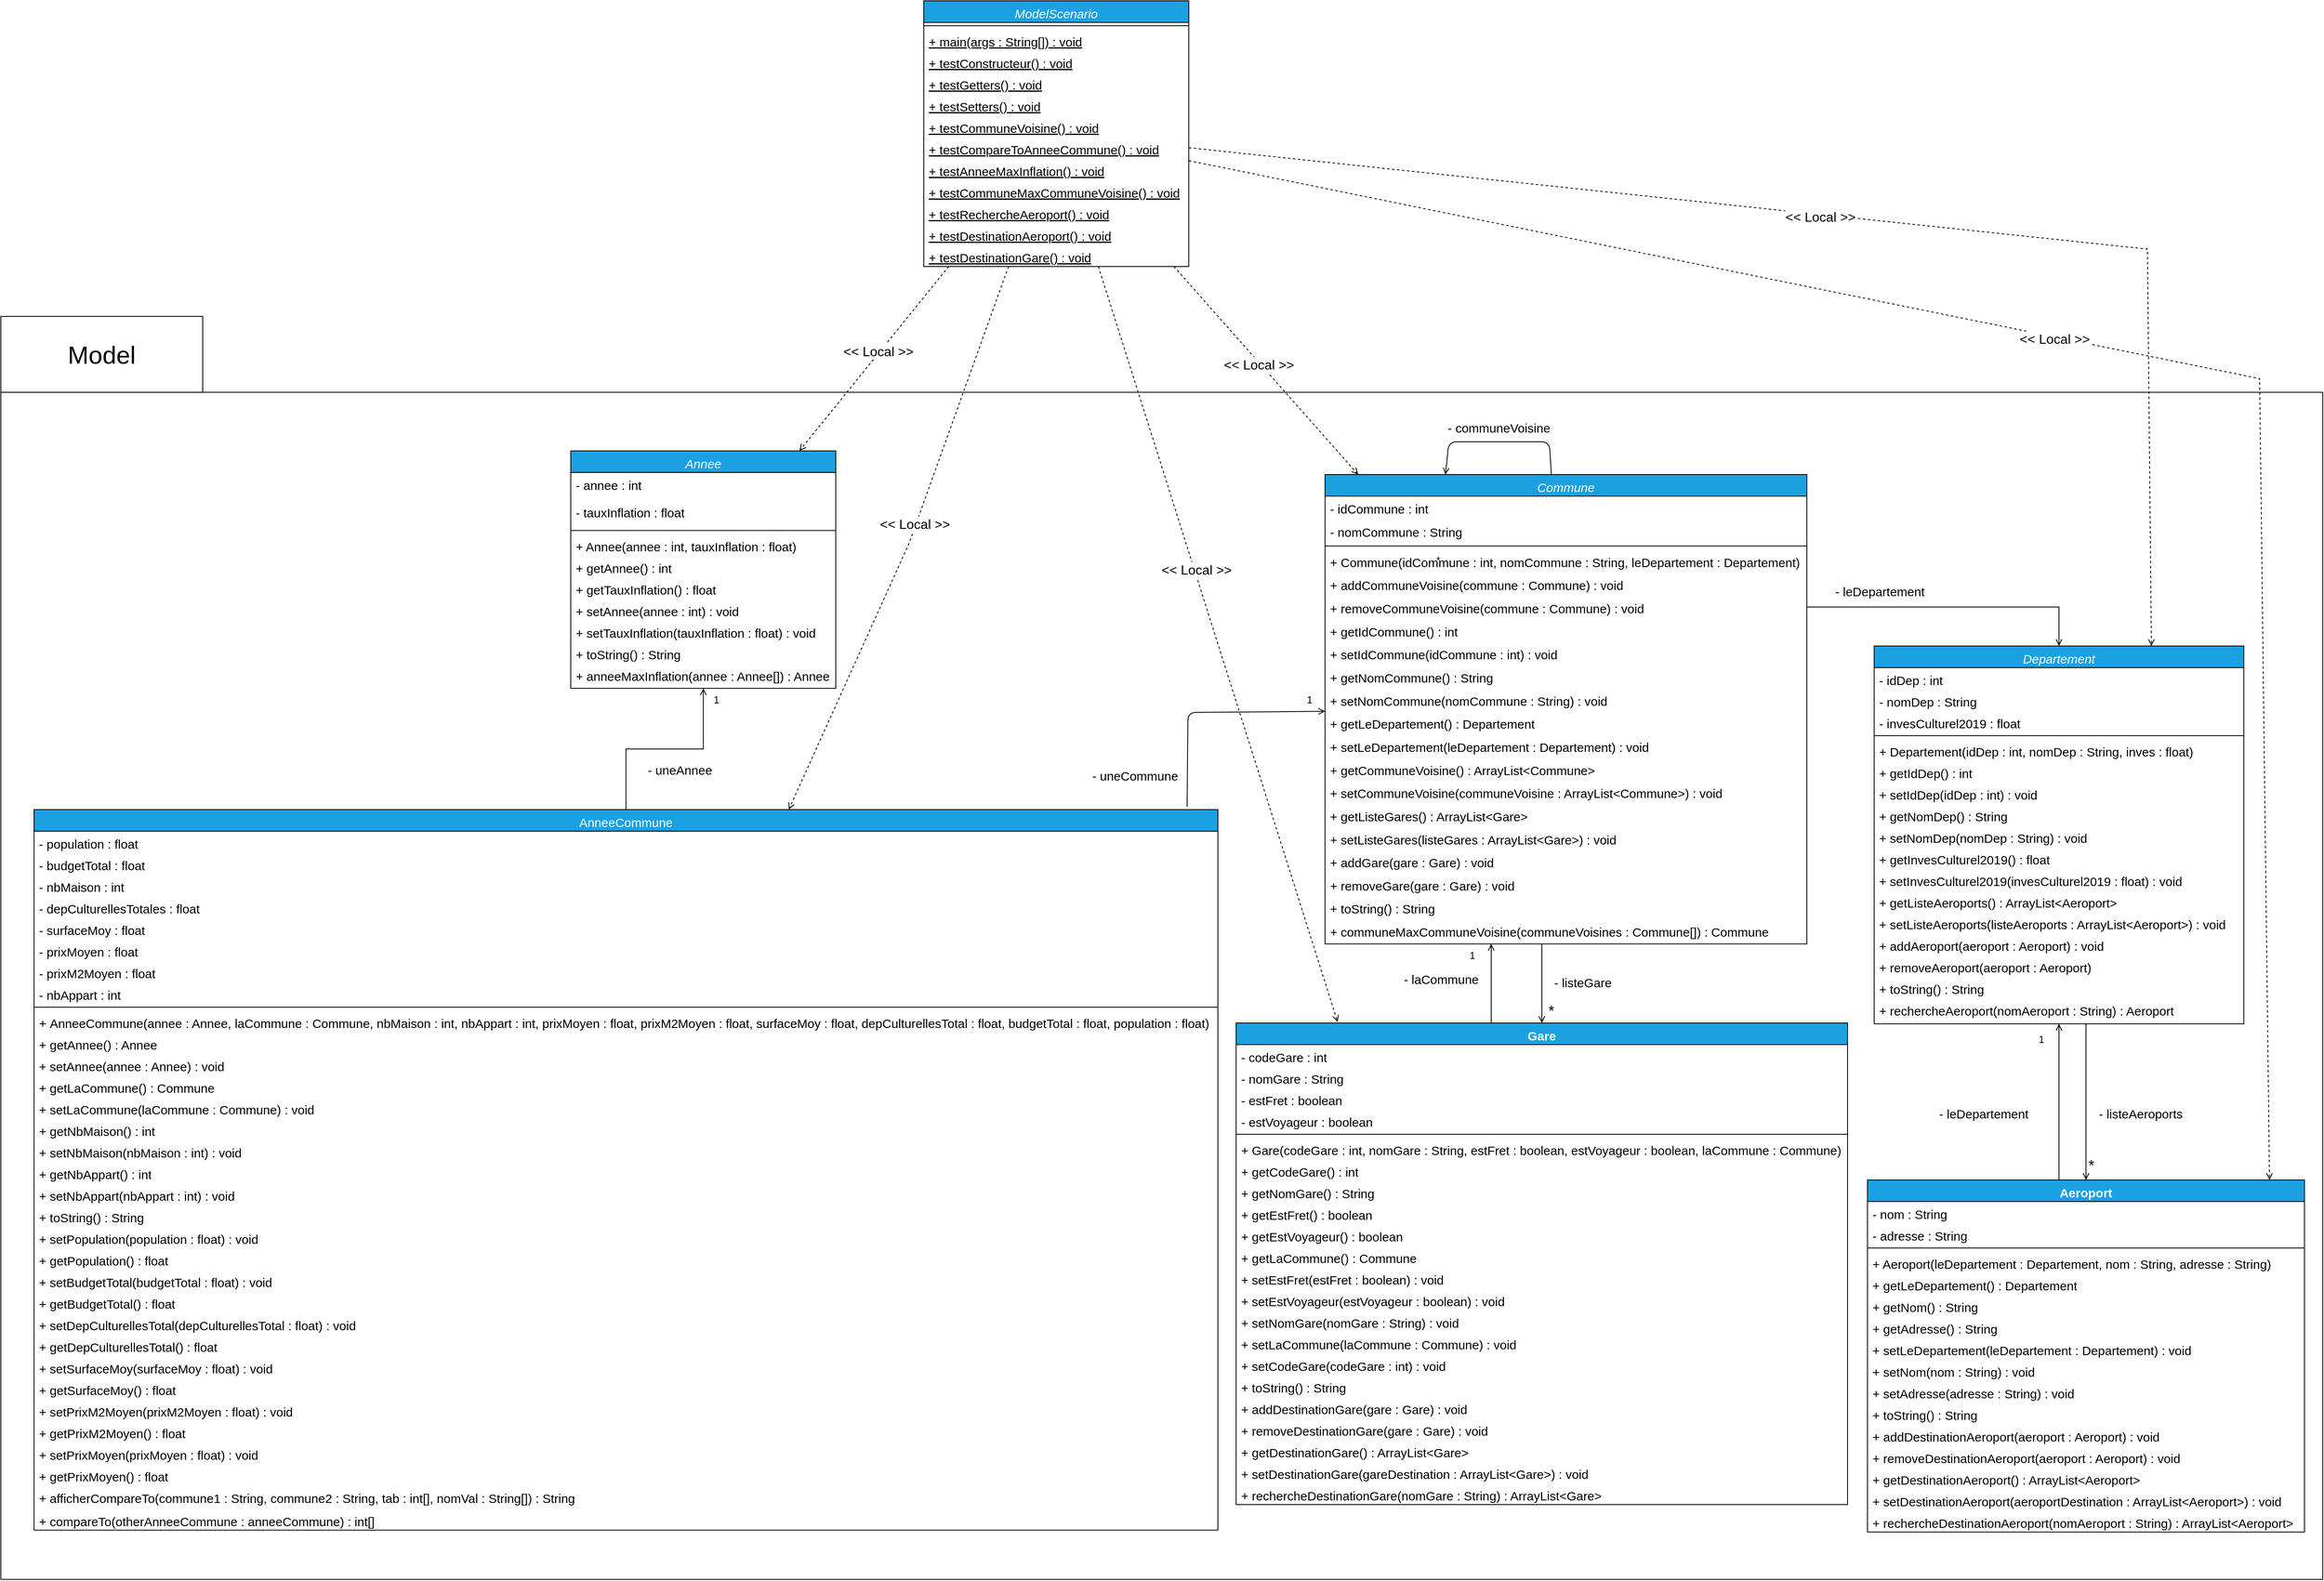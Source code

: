<mxfile>
    <diagram id="unm-FFFXEerKT-9tM-QJ" name="Page-1">
        <mxGraphModel dx="6906" dy="550" grid="1" gridSize="10" guides="1" tooltips="1" connect="1" arrows="1" fold="1" page="1" pageScale="1" pageWidth="850" pageHeight="1100" math="0" shadow="0">
            <root>
                <mxCell id="0"/>
                <mxCell id="1" parent="0"/>
                <mxCell id="1093" value="" style="group" connectable="0" vertex="1" parent="1">
                    <mxGeometry x="-5273" y="626" width="2795" height="1521.03" as="geometry"/>
                </mxCell>
                <mxCell id="1094" value="" style="group;movable=1;resizable=1;rotatable=1;deletable=1;editable=1;locked=0;connectable=1;shadow=0;strokeColor=default;fillColor=default;container=0;" connectable="0" vertex="1" parent="1093">
                    <mxGeometry y="91.401" width="2795" height="1429.629" as="geometry"/>
                </mxCell>
                <mxCell id="1095" value="&lt;font style=&quot;font-size: 30px;&quot;&gt;Model&lt;/font&gt;" style="rounded=0;whiteSpace=wrap;html=1;" vertex="1" parent="1093">
                    <mxGeometry width="242.997" height="91.401" as="geometry"/>
                </mxCell>
                <mxCell id="1096" value="- uneCommune" style="text;html=1;align=center;verticalAlign=middle;resizable=0;points=[];autosize=1;strokeColor=none;fillColor=none;fontSize=15;" vertex="1" parent="1093">
                    <mxGeometry x="1304" y="538.408" width="121" height="30" as="geometry"/>
                </mxCell>
                <mxCell id="1097" value="- listeGare" style="text;html=1;align=center;verticalAlign=middle;resizable=0;points=[];autosize=1;fontSize=15;" vertex="1" parent="1093">
                    <mxGeometry x="1860" y="786.998" width="87" height="30" as="geometry"/>
                </mxCell>
                <mxCell id="1098" value="*" style="text;html=1;align=center;verticalAlign=middle;whiteSpace=wrap;rounded=0;fontSize=18;" vertex="1" parent="1093">
                    <mxGeometry x="1860" y="826.0" width="13" height="22.478" as="geometry"/>
                </mxCell>
                <mxCell id="1099" value="- listeAeroports" style="text;html=1;align=center;verticalAlign=middle;whiteSpace=wrap;rounded=0;fontSize=15;" vertex="1" parent="1093">
                    <mxGeometry x="2513" y="944.002" width="126" height="32.112" as="geometry"/>
                </mxCell>
                <mxCell id="1100" value="*" style="text;html=1;align=center;verticalAlign=middle;whiteSpace=wrap;rounded=0;" vertex="1" parent="1093">
                    <mxGeometry x="2497" y="1034.033" width="13" height="22.478" as="geometry"/>
                </mxCell>
                <mxCell id="1101" value="1" style="text;html=1;align=center;verticalAlign=middle;whiteSpace=wrap;rounded=0;" vertex="1" parent="1093">
                    <mxGeometry x="2450" y="859.997" width="13" height="22.478" as="geometry"/>
                </mxCell>
                <mxCell id="1102" value="- communeVoisine" style="text;html=1;align=center;verticalAlign=middle;resizable=0;points=[];autosize=1;fontSize=15;" vertex="1" parent="1093">
                    <mxGeometry x="1732" y="118.846" width="141" height="30" as="geometry"/>
                </mxCell>
                <mxCell id="1103" value="Commune" style="swimlane;fontStyle=2;align=center;verticalAlign=top;childLayout=stackLayout;horizontal=1;startSize=26;horizontalStack=0;resizeParent=1;resizeLast=0;collapsible=1;marginBottom=0;rounded=0;shadow=0;strokeWidth=1;swimlaneFillColor=default;strokeColor=default;fillColor=#1ba1e2;fontColor=#ffffff;fontSize=15;" vertex="1" parent="1093">
                    <mxGeometry x="1594" y="190.562" width="580" height="565.168" as="geometry">
                        <mxRectangle x="230" y="140" width="160" height="26" as="alternateBounds"/>
                    </mxGeometry>
                </mxCell>
                <mxCell id="1104" value="- idCommune : int" style="text;align=left;verticalAlign=top;spacingLeft=4;spacingRight=4;overflow=hidden;rotatable=0;points=[[0,0.5],[1,0.5]];portConstraint=eastwest;fontSize=15;" vertex="1" parent="1103">
                    <mxGeometry y="26" width="580" height="27.83" as="geometry"/>
                </mxCell>
                <mxCell id="1105" value="- nomCommune : String" style="text;align=left;verticalAlign=top;spacingLeft=4;spacingRight=4;overflow=hidden;rotatable=0;points=[[0,0.5],[1,0.5]];portConstraint=eastwest;rounded=0;shadow=0;html=0;fontSize=15;" vertex="1" parent="1103">
                    <mxGeometry y="53.83" width="580" height="27.83" as="geometry"/>
                </mxCell>
                <mxCell id="1106" value="" style="line;html=1;strokeWidth=1;align=left;verticalAlign=middle;spacingTop=-1;spacingLeft=3;spacingRight=3;rotatable=0;labelPosition=right;points=[];portConstraint=eastwest;" vertex="1" parent="1103">
                    <mxGeometry y="81.66" width="580" height="8.563" as="geometry"/>
                </mxCell>
                <mxCell id="1107" value="+ Commune(idCommune : int, nomCommune : String, leDepartement : Departement)&#10;" style="text;align=left;verticalAlign=top;spacingLeft=4;spacingRight=4;overflow=hidden;rotatable=0;points=[[0,0.5],[1,0.5]];portConstraint=eastwest;fontSize=15;" vertex="1" parent="1103">
                    <mxGeometry y="90.224" width="580" height="27.83" as="geometry"/>
                </mxCell>
                <mxCell id="1108" value="+ addCommuneVoisine(commune : Commune) : void&#10;" style="text;align=left;verticalAlign=top;spacingLeft=4;spacingRight=4;overflow=hidden;rotatable=0;points=[[0,0.5],[1,0.5]];portConstraint=eastwest;fontSize=15;" vertex="1" parent="1103">
                    <mxGeometry y="118.054" width="580" height="27.83" as="geometry"/>
                </mxCell>
                <mxCell id="1109" value="+ removeCommuneVoisine(commune : Commune) : void" style="text;align=left;verticalAlign=top;spacingLeft=4;spacingRight=4;overflow=hidden;rotatable=0;points=[[0,0.5],[1,0.5]];portConstraint=eastwest;fontSize=15;" vertex="1" parent="1103">
                    <mxGeometry y="145.884" width="580" height="27.83" as="geometry"/>
                </mxCell>
                <mxCell id="1110" value="+ getIdCommune() : int&#10;" style="text;align=left;verticalAlign=top;spacingLeft=4;spacingRight=4;overflow=hidden;rotatable=0;points=[[0,0.5],[1,0.5]];portConstraint=eastwest;fontSize=15;" vertex="1" parent="1103">
                    <mxGeometry y="173.714" width="580" height="27.83" as="geometry"/>
                </mxCell>
                <mxCell id="1111" value="+ setIdCommune(idCommune : int) : void&#10;" style="text;align=left;verticalAlign=top;spacingLeft=4;spacingRight=4;overflow=hidden;rotatable=0;points=[[0,0.5],[1,0.5]];portConstraint=eastwest;fontSize=15;" vertex="1" parent="1103">
                    <mxGeometry y="201.545" width="580" height="27.83" as="geometry"/>
                </mxCell>
                <mxCell id="1112" value="+ getNomCommune() : String " style="text;align=left;verticalAlign=top;spacingLeft=4;spacingRight=4;overflow=hidden;rotatable=0;points=[[0,0.5],[1,0.5]];portConstraint=eastwest;fontSize=15;" vertex="1" parent="1103">
                    <mxGeometry y="229.375" width="580" height="27.83" as="geometry"/>
                </mxCell>
                <mxCell id="1113" value="+ setNomCommune(nomCommune : String) : void " style="text;align=left;verticalAlign=top;spacingLeft=4;spacingRight=4;overflow=hidden;rotatable=0;points=[[0,0.5],[1,0.5]];portConstraint=eastwest;fontSize=15;" vertex="1" parent="1103">
                    <mxGeometry y="257.205" width="580" height="27.83" as="geometry"/>
                </mxCell>
                <mxCell id="1114" value="+ getLeDepartement() : Departement " style="text;align=left;verticalAlign=top;spacingLeft=4;spacingRight=4;overflow=hidden;rotatable=0;points=[[0,0.5],[1,0.5]];portConstraint=eastwest;fontSize=15;" vertex="1" parent="1103">
                    <mxGeometry y="285.035" width="580" height="27.83" as="geometry"/>
                </mxCell>
                <mxCell id="1115" value="+ setLeDepartement(leDepartement : Departement) : void&#10;&#10;&#10;" style="text;align=left;verticalAlign=top;spacingLeft=4;spacingRight=4;overflow=hidden;rotatable=0;points=[[0,0.5],[1,0.5]];portConstraint=eastwest;fontSize=15;" vertex="1" parent="1103">
                    <mxGeometry y="312.866" width="580" height="27.83" as="geometry"/>
                </mxCell>
                <mxCell id="1116" value="+ getCommuneVoisine() : ArrayList&lt;Commune&gt; " style="text;align=left;verticalAlign=top;spacingLeft=4;spacingRight=4;overflow=hidden;rotatable=0;points=[[0,0.5],[1,0.5]];portConstraint=eastwest;fontSize=15;" vertex="1" parent="1103">
                    <mxGeometry y="340.696" width="580" height="27.83" as="geometry"/>
                </mxCell>
                <mxCell id="1117" value="+ setCommuneVoisine(communeVoisine : ArrayList&lt;Commune&gt;) : void " style="text;align=left;verticalAlign=top;spacingLeft=4;spacingRight=4;overflow=hidden;rotatable=0;points=[[0,0.5],[1,0.5]];portConstraint=eastwest;fontSize=15;" vertex="1" parent="1103">
                    <mxGeometry y="368.526" width="580" height="27.83" as="geometry"/>
                </mxCell>
                <mxCell id="1118" value="+ getListeGares() : ArrayList&lt;Gare&gt;" style="text;align=left;verticalAlign=top;spacingLeft=4;spacingRight=4;overflow=hidden;rotatable=0;points=[[0,0.5],[1,0.5]];portConstraint=eastwest;fontSize=15;" vertex="1" parent="1103">
                    <mxGeometry y="396.356" width="580" height="27.83" as="geometry"/>
                </mxCell>
                <mxCell id="1119" value="+ setListeGares(listeGares : ArrayList&lt;Gare&gt;) : void" style="text;align=left;verticalAlign=top;spacingLeft=4;spacingRight=4;overflow=hidden;rotatable=0;points=[[0,0.5],[1,0.5]];portConstraint=eastwest;fontSize=15;" vertex="1" parent="1103">
                    <mxGeometry y="424.187" width="580" height="27.83" as="geometry"/>
                </mxCell>
                <mxCell id="1120" value="+ addGare(gare : Gare) : void" style="text;align=left;verticalAlign=top;spacingLeft=4;spacingRight=4;overflow=hidden;rotatable=0;points=[[0,0.5],[1,0.5]];portConstraint=eastwest;fontSize=15;" vertex="1" parent="1103">
                    <mxGeometry y="452.017" width="580" height="27.83" as="geometry"/>
                </mxCell>
                <mxCell id="1121" value="+ removeGare(gare : Gare) : void" style="text;align=left;verticalAlign=top;spacingLeft=4;spacingRight=4;overflow=hidden;rotatable=0;points=[[0,0.5],[1,0.5]];portConstraint=eastwest;fontSize=15;" vertex="1" parent="1103">
                    <mxGeometry y="479.847" width="580" height="27.83" as="geometry"/>
                </mxCell>
                <mxCell id="1122" value="+ toString() : String&#10;&#10;&#10;" style="text;align=left;verticalAlign=top;spacingLeft=4;spacingRight=4;overflow=hidden;rotatable=0;points=[[0,0.5],[1,0.5]];portConstraint=eastwest;fontSize=15;" vertex="1" parent="1103">
                    <mxGeometry y="507.677" width="580" height="27.83" as="geometry"/>
                </mxCell>
                <mxCell id="1123" value="+ communeMaxCommuneVoisine(communeVoisines : Commune[]) : Commune" style="text;align=left;verticalAlign=top;spacingLeft=4;spacingRight=4;overflow=hidden;rotatable=0;points=[[0,0.5],[1,0.5]];portConstraint=eastwest;fontSize=15;" vertex="1" parent="1103">
                    <mxGeometry y="535.508" width="580" height="27.83" as="geometry"/>
                </mxCell>
                <mxCell id="1124" style="edgeStyle=none;html=1;endArrow=open;endFill=0;entryX=0.25;entryY=0;entryDx=0;entryDy=0;" edge="1" parent="1093" source="1103" target="1103">
                    <mxGeometry relative="1" as="geometry">
                        <Array as="points">
                            <mxPoint x="1864" y="150.958"/>
                            <mxPoint x="1743" y="150.958"/>
                        </Array>
                        <mxPoint x="1864.04" y="202.534" as="sourcePoint"/>
                        <mxPoint x="1743.4" y="207.98" as="targetPoint"/>
                    </mxGeometry>
                </mxCell>
                <mxCell id="1125" value="*" style="text;html=1;align=center;verticalAlign=middle;whiteSpace=wrap;rounded=0;fontSize=18;" vertex="1" parent="1093">
                    <mxGeometry x="2510" y="1011.557" width="13" height="22.478" as="geometry"/>
                </mxCell>
                <mxCell id="1126" value="- leDepartement" style="text;html=1;align=center;verticalAlign=middle;whiteSpace=wrap;rounded=0;fontSize=15;" vertex="1" parent="1093">
                    <mxGeometry x="2324" y="944.002" width="126" height="32.112" as="geometry"/>
                </mxCell>
                <mxCell id="1127" value="1" style="text;html=1;align=center;verticalAlign=middle;whiteSpace=wrap;rounded=0;" vertex="1" parent="1093">
                    <mxGeometry x="2428" y="520.997" width="13" height="22.478" as="geometry"/>
                </mxCell>
                <mxCell id="1128" value="1" style="text;html=1;align=center;verticalAlign=middle;whiteSpace=wrap;rounded=0;" vertex="1" parent="1093">
                    <mxGeometry x="1569" y="450.997" width="13" height="22.478" as="geometry"/>
                </mxCell>
                <mxCell id="1129" value="1" style="text;html=1;align=center;verticalAlign=middle;whiteSpace=wrap;rounded=0;" vertex="1" parent="1093">
                    <mxGeometry x="855" y="450.997" width="13" height="22.478" as="geometry"/>
                </mxCell>
                <mxCell id="1130" value="1" style="text;html=1;align=center;verticalAlign=middle;whiteSpace=wrap;rounded=0;" vertex="1" parent="1093">
                    <mxGeometry x="1765" y="758.997" width="13" height="22.478" as="geometry"/>
                </mxCell>
                <mxCell id="1131" value="- laCommune" style="text;html=1;align=center;verticalAlign=middle;whiteSpace=wrap;rounded=0;fontSize=15;" vertex="1" parent="1093">
                    <mxGeometry x="1671" y="781.472" width="126" height="32.112" as="geometry"/>
                </mxCell>
                <mxCell id="1132" value="" style="endArrow=none;shadow=0;strokeWidth=1;rounded=0;curved=0;endFill=0;edgeStyle=elbowEdgeStyle;elbow=vertical;startArrow=open;startFill=0;" edge="1" parent="1093">
                    <mxGeometry x="0.5" y="41" relative="1" as="geometry">
                        <mxPoint x="1794" y="755.73" as="sourcePoint"/>
                        <mxPoint x="1794" y="850.97" as="targetPoint"/>
                        <mxPoint x="-40" y="32" as="offset"/>
                        <Array as="points">
                            <mxPoint x="1668" y="937.7"/>
                        </Array>
                    </mxGeometry>
                </mxCell>
                <mxCell id="1133" value="Departement" style="swimlane;fontStyle=2;align=center;verticalAlign=top;childLayout=stackLayout;horizontal=1;startSize=26;horizontalStack=0;resizeParent=1;resizeLast=0;collapsible=1;marginBottom=0;rounded=0;shadow=0;strokeWidth=1;swimlaneFillColor=default;strokeColor=default;fillColor=#1ba1e2;fontColor=#ffffff;fontSize=15;" vertex="1" parent="1093">
                    <mxGeometry x="2255" y="397" width="445" height="455" as="geometry">
                        <mxRectangle x="550" y="140" width="160" height="26" as="alternateBounds"/>
                    </mxGeometry>
                </mxCell>
                <mxCell id="1134" value="- idDep : int" style="text;align=left;verticalAlign=top;spacingLeft=4;spacingRight=4;overflow=hidden;rotatable=0;points=[[0,0.5],[1,0.5]];portConstraint=eastwest;fontSize=15;" vertex="1" parent="1133">
                    <mxGeometry y="26" width="445" height="26" as="geometry"/>
                </mxCell>
                <mxCell id="1135" value="- nomDep : String" style="text;align=left;verticalAlign=top;spacingLeft=4;spacingRight=4;overflow=hidden;rotatable=0;points=[[0,0.5],[1,0.5]];portConstraint=eastwest;rounded=0;shadow=0;html=0;fontSize=15;" vertex="1" parent="1133">
                    <mxGeometry y="52" width="445" height="26" as="geometry"/>
                </mxCell>
                <mxCell id="1136" value="- invesCulturel2019 : float" style="text;align=left;verticalAlign=top;spacingLeft=4;spacingRight=4;overflow=hidden;rotatable=0;points=[[0,0.5],[1,0.5]];portConstraint=eastwest;rounded=0;shadow=0;html=0;fontSize=15;" vertex="1" parent="1133">
                    <mxGeometry y="78" width="445" height="26" as="geometry"/>
                </mxCell>
                <mxCell id="1137" value="" style="line;strokeWidth=1;align=left;verticalAlign=middle;spacingTop=-1;spacingLeft=3;spacingRight=3;rotatable=0;labelPosition=right;points=[];portConstraint=eastwest;" vertex="1" parent="1133">
                    <mxGeometry y="104" width="445" height="8" as="geometry"/>
                </mxCell>
                <mxCell id="1138" value="+ Departement(idDep : int, nomDep : String, inves : float)&#10;" style="text;align=left;verticalAlign=top;spacingLeft=4;spacingRight=4;overflow=hidden;rotatable=0;points=[[0,0.5],[1,0.5]];portConstraint=eastwest;rounded=0;shadow=0;html=0;fontSize=15;" vertex="1" parent="1133">
                    <mxGeometry y="112" width="445" height="26" as="geometry"/>
                </mxCell>
                <mxCell id="1139" value="+ getIdDep() : int" style="text;align=left;verticalAlign=top;spacingLeft=4;spacingRight=4;overflow=hidden;rotatable=0;points=[[0,0.5],[1,0.5]];portConstraint=eastwest;rounded=0;shadow=0;html=0;fontSize=15;" vertex="1" parent="1133">
                    <mxGeometry y="138" width="445" height="26" as="geometry"/>
                </mxCell>
                <mxCell id="1140" value="+ setIdDep(idDep : int) : void&#10;" style="text;align=left;verticalAlign=top;spacingLeft=4;spacingRight=4;overflow=hidden;rotatable=0;points=[[0,0.5],[1,0.5]];portConstraint=eastwest;rounded=0;shadow=0;html=0;fontSize=15;" vertex="1" parent="1133">
                    <mxGeometry y="164" width="445" height="26" as="geometry"/>
                </mxCell>
                <mxCell id="1141" value="+ getNomDep() : String" style="text;align=left;verticalAlign=top;spacingLeft=4;spacingRight=4;overflow=hidden;rotatable=0;points=[[0,0.5],[1,0.5]];portConstraint=eastwest;rounded=0;shadow=0;html=0;fontSize=15;" vertex="1" parent="1133">
                    <mxGeometry y="190" width="445" height="26" as="geometry"/>
                </mxCell>
                <mxCell id="1142" value="+ setNomDep(nomDep : String) : void&#10;" style="text;align=left;verticalAlign=top;spacingLeft=4;spacingRight=4;overflow=hidden;rotatable=0;points=[[0,0.5],[1,0.5]];portConstraint=eastwest;rounded=0;shadow=0;html=0;fontSize=15;" vertex="1" parent="1133">
                    <mxGeometry y="216" width="445" height="26" as="geometry"/>
                </mxCell>
                <mxCell id="1143" value="+ getInvesCulturel2019() : float" style="text;align=left;verticalAlign=top;spacingLeft=4;spacingRight=4;overflow=hidden;rotatable=0;points=[[0,0.5],[1,0.5]];portConstraint=eastwest;rounded=0;shadow=0;html=0;fontSize=15;" vertex="1" parent="1133">
                    <mxGeometry y="242" width="445" height="26" as="geometry"/>
                </mxCell>
                <mxCell id="1144" value="+ setInvesCulturel2019(invesCulturel2019 : float) : void " style="text;align=left;verticalAlign=top;spacingLeft=4;spacingRight=4;overflow=hidden;rotatable=0;points=[[0,0.5],[1,0.5]];portConstraint=eastwest;rounded=0;shadow=0;html=0;fontSize=15;" vertex="1" parent="1133">
                    <mxGeometry y="268" width="445" height="26" as="geometry"/>
                </mxCell>
                <mxCell id="1145" value="+ getListeAeroports() : ArrayList&lt;Aeroport&gt;" style="text;align=left;verticalAlign=top;spacingLeft=4;spacingRight=4;overflow=hidden;rotatable=0;points=[[0,0.5],[1,0.5]];portConstraint=eastwest;rounded=0;shadow=0;html=0;fontSize=15;" vertex="1" parent="1133">
                    <mxGeometry y="294" width="445" height="26" as="geometry"/>
                </mxCell>
                <mxCell id="1146" value="+ setListeAeroports(listeAeroports : ArrayList&lt;Aeroport&gt;) : void" style="text;align=left;verticalAlign=top;spacingLeft=4;spacingRight=4;overflow=hidden;rotatable=0;points=[[0,0.5],[1,0.5]];portConstraint=eastwest;rounded=0;shadow=0;html=0;fontSize=15;" vertex="1" parent="1133">
                    <mxGeometry y="320" width="445" height="26" as="geometry"/>
                </mxCell>
                <mxCell id="1147" value="+ addAeroport(aeroport : Aeroport) : void" style="text;align=left;verticalAlign=top;spacingLeft=4;spacingRight=4;overflow=hidden;rotatable=0;points=[[0,0.5],[1,0.5]];portConstraint=eastwest;rounded=0;shadow=0;html=0;fontSize=15;" vertex="1" parent="1133">
                    <mxGeometry y="346" width="445" height="26" as="geometry"/>
                </mxCell>
                <mxCell id="1148" value="+ removeAeroport(aeroport : Aeroport)" style="text;align=left;verticalAlign=top;spacingLeft=4;spacingRight=4;overflow=hidden;rotatable=0;points=[[0,0.5],[1,0.5]];portConstraint=eastwest;rounded=0;shadow=0;html=0;fontSize=15;" vertex="1" parent="1133">
                    <mxGeometry y="372" width="445" height="26" as="geometry"/>
                </mxCell>
                <mxCell id="1149" value="+ toString() : String" style="text;align=left;verticalAlign=top;spacingLeft=4;spacingRight=4;overflow=hidden;rotatable=0;points=[[0,0.5],[1,0.5]];portConstraint=eastwest;rounded=0;shadow=0;html=0;fontSize=15;" vertex="1" parent="1133">
                    <mxGeometry y="398" width="445" height="26" as="geometry"/>
                </mxCell>
                <mxCell id="1150" value="+ rechercheAeroport(nomAeroport : String) : Aeroport" style="text;align=left;verticalAlign=top;spacingLeft=4;spacingRight=4;overflow=hidden;rotatable=0;points=[[0,0.5],[1,0.5]];portConstraint=eastwest;rounded=0;shadow=0;html=0;fontSize=15;" vertex="1" parent="1133">
                    <mxGeometry y="424" width="445" height="26" as="geometry"/>
                </mxCell>
                <mxCell id="1151" value="" style="endArrow=open;shadow=0;strokeWidth=1;rounded=0;curved=0;endFill=1;edgeStyle=elbowEdgeStyle;elbow=vertical;" edge="1" parent="1093" source="1103" target="1133">
                    <mxGeometry x="0.5" y="41" relative="1" as="geometry">
                        <mxPoint x="2084" y="567.97" as="sourcePoint"/>
                        <mxPoint x="2244" y="567.97" as="targetPoint"/>
                        <mxPoint x="-40" y="32" as="offset"/>
                        <Array as="points">
                            <mxPoint x="2148" y="349.97"/>
                        </Array>
                    </mxGeometry>
                </mxCell>
                <mxCell id="1152" style="edgeStyle=orthogonalEdgeStyle;rounded=0;orthogonalLoop=1;jettySize=auto;html=1;endArrow=open;endFill=0;" edge="1" parent="1" source="1154" target="1191">
                    <mxGeometry relative="1" as="geometry">
                        <mxPoint x="-4377.333" y="1213.97" as="sourcePoint"/>
                        <mxPoint x="-4427.42" y="1068.978" as="targetPoint"/>
                    </mxGeometry>
                </mxCell>
                <mxCell id="1153" value="" style="group;fontSize=14;" connectable="0" vertex="1" parent="1">
                    <mxGeometry x="-5233" y="1219.97" width="1445" height="875" as="geometry"/>
                </mxCell>
                <mxCell id="1154" value="&lt;span style=&quot;font-weight: 400; font-size: 15px;&quot;&gt;AnneeCommune&lt;/span&gt;" style="swimlane;fontStyle=1;align=center;verticalAlign=top;childLayout=stackLayout;horizontal=1;startSize=26;horizontalStack=0;resizeParent=1;resizeParentMax=0;resizeLast=0;collapsible=1;marginBottom=0;whiteSpace=wrap;html=1;swimlaneFillColor=default;strokeColor=default;fillColor=#1ba1e2;fontColor=#ffffff;container=0;fontSize=15;" vertex="1" parent="1153">
                    <mxGeometry width="1425" height="867.83" as="geometry">
                        <mxRectangle x="30" y="520" width="70" height="30" as="alternateBounds"/>
                    </mxGeometry>
                </mxCell>
                <mxCell id="1155" value="- population : float" style="text;align=left;verticalAlign=top;spacingLeft=4;spacingRight=4;overflow=hidden;rotatable=0;points=[[0,0.5],[1,0.5]];portConstraint=eastwest;rounded=0;shadow=0;html=0;container=0;fontSize=15;" vertex="1" parent="1154">
                    <mxGeometry y="26" width="1425" height="26" as="geometry"/>
                </mxCell>
                <mxCell id="1156" value="- budgetTotal : float" style="text;align=left;verticalAlign=top;spacingLeft=4;spacingRight=4;overflow=hidden;rotatable=0;points=[[0,0.5],[1,0.5]];portConstraint=eastwest;rounded=0;shadow=0;html=0;container=0;fontSize=15;" vertex="1" parent="1154">
                    <mxGeometry y="52" width="1425" height="26" as="geometry"/>
                </mxCell>
                <mxCell id="1157" value="- nbMaison : int" style="text;align=left;verticalAlign=top;spacingLeft=4;spacingRight=4;overflow=hidden;rotatable=0;points=[[0,0.5],[1,0.5]];portConstraint=eastwest;container=0;fontSize=15;" vertex="1" parent="1154">
                    <mxGeometry y="78" width="1425" height="26" as="geometry"/>
                </mxCell>
                <mxCell id="1158" value="- depCulturellesTotales : float" style="text;align=left;verticalAlign=top;spacingLeft=4;spacingRight=4;overflow=hidden;rotatable=0;points=[[0,0.5],[1,0.5]];portConstraint=eastwest;rounded=0;shadow=0;html=0;container=0;fontSize=15;" vertex="1" parent="1154">
                    <mxGeometry y="104" width="1425" height="26" as="geometry"/>
                </mxCell>
                <mxCell id="1159" value="- surfaceMoy : float" style="text;align=left;verticalAlign=top;spacingLeft=4;spacingRight=4;overflow=hidden;rotatable=0;points=[[0,0.5],[1,0.5]];portConstraint=eastwest;rounded=0;shadow=0;html=0;container=0;fontSize=15;" vertex="1" parent="1154">
                    <mxGeometry y="130" width="1425" height="26" as="geometry"/>
                </mxCell>
                <mxCell id="1160" value="- prixMoyen : float" style="text;align=left;verticalAlign=top;spacingLeft=4;spacingRight=4;overflow=hidden;rotatable=0;points=[[0,0.5],[1,0.5]];portConstraint=eastwest;rounded=0;shadow=0;html=0;container=0;fontSize=15;" vertex="1" parent="1154">
                    <mxGeometry y="156" width="1425" height="26" as="geometry"/>
                </mxCell>
                <mxCell id="1161" value="- prixM2Moyen : float" style="text;align=left;verticalAlign=top;spacingLeft=4;spacingRight=4;overflow=hidden;rotatable=0;points=[[0,0.5],[1,0.5]];portConstraint=eastwest;rounded=0;shadow=0;html=0;container=0;fontSize=15;" vertex="1" parent="1154">
                    <mxGeometry y="182" width="1425" height="26" as="geometry"/>
                </mxCell>
                <mxCell id="1162" value="- nbAppart : int" style="text;align=left;verticalAlign=top;spacingLeft=4;spacingRight=4;overflow=hidden;rotatable=0;points=[[0,0.5],[1,0.5]];portConstraint=eastwest;rounded=0;shadow=0;html=0;container=0;fontSize=15;" vertex="1" parent="1154">
                    <mxGeometry y="208" width="1425" height="26" as="geometry"/>
                </mxCell>
                <mxCell id="1163" value="" style="line;strokeWidth=1;align=left;verticalAlign=middle;spacingTop=-1;spacingLeft=3;spacingRight=3;rotatable=0;labelPosition=right;points=[];portConstraint=eastwest;container=0;" vertex="1" parent="1154">
                    <mxGeometry y="234" width="1425" height="8" as="geometry"/>
                </mxCell>
                <mxCell id="1164" value="&lt;div style=&quot;font-size: 15px;&quot;&gt;+&amp;nbsp;&lt;span style=&quot;background-color: initial; font-size: 15px;&quot;&gt;AnneeCommune(annee : Annee, laCommune : Commune, nbMaison : int, nbAppart : int, prixMoyen : float, prixM2Moyen : float, surfaceMoy : float, depCulturellesTotal : float, budgetTotal : float, population : float)&lt;/span&gt;&lt;/div&gt;&lt;div style=&quot;font-size: 15px;&quot;&gt;&lt;span style=&quot;background-color: initial; font-size: 15px;&quot;&gt;&lt;br style=&quot;font-size: 15px;&quot;&gt;&lt;/span&gt;&lt;/div&gt;" style="text;align=left;verticalAlign=top;spacingLeft=4;spacingRight=4;overflow=hidden;rotatable=0;points=[[0,0.5],[1,0.5]];portConstraint=eastwest;whiteSpace=wrap;html=1;container=0;fontSize=15;" vertex="1" parent="1154">
                    <mxGeometry y="242" width="1425" height="26" as="geometry"/>
                </mxCell>
                <mxCell id="1165" value="+ getAnnee() : Annee&lt;div style=&quot;font-size: 15px;&quot;&gt;&lt;br style=&quot;font-size: 15px;&quot;&gt;&lt;/div&gt;" style="text;align=left;verticalAlign=top;spacingLeft=4;spacingRight=4;overflow=hidden;rotatable=0;points=[[0,0.5],[1,0.5]];portConstraint=eastwest;whiteSpace=wrap;html=1;container=0;fontSize=15;" vertex="1" parent="1154">
                    <mxGeometry y="268" width="1425" height="26" as="geometry"/>
                </mxCell>
                <mxCell id="1166" value="+ setAnnee(annee : Annee) : void&amp;nbsp;" style="text;align=left;verticalAlign=top;spacingLeft=4;spacingRight=4;overflow=hidden;rotatable=0;points=[[0,0.5],[1,0.5]];portConstraint=eastwest;whiteSpace=wrap;html=1;container=0;fontSize=15;" vertex="1" parent="1154">
                    <mxGeometry y="294" width="1425" height="26" as="geometry"/>
                </mxCell>
                <mxCell id="1167" value="+ getLaCommune() : Commune&amp;nbsp;" style="text;align=left;verticalAlign=top;spacingLeft=4;spacingRight=4;overflow=hidden;rotatable=0;points=[[0,0.5],[1,0.5]];portConstraint=eastwest;whiteSpace=wrap;html=1;container=0;fontSize=15;" vertex="1" parent="1154">
                    <mxGeometry y="320" width="1425" height="26" as="geometry"/>
                </mxCell>
                <mxCell id="1168" value="+ setLaCommune(laCommune : Commune) : void&amp;nbsp;" style="text;align=left;verticalAlign=top;spacingLeft=4;spacingRight=4;overflow=hidden;rotatable=0;points=[[0,0.5],[1,0.5]];portConstraint=eastwest;whiteSpace=wrap;html=1;container=0;fontSize=15;" vertex="1" parent="1154">
                    <mxGeometry y="346" width="1425" height="26" as="geometry"/>
                </mxCell>
                <mxCell id="1169" value="+ getNbMaison() : int&amp;nbsp;" style="text;align=left;verticalAlign=top;spacingLeft=4;spacingRight=4;overflow=hidden;rotatable=0;points=[[0,0.5],[1,0.5]];portConstraint=eastwest;whiteSpace=wrap;html=1;container=0;fontSize=15;" vertex="1" parent="1154">
                    <mxGeometry y="372" width="1425" height="26" as="geometry"/>
                </mxCell>
                <mxCell id="1170" value="+ setNbMaison(nbMaison : int) : void&amp;nbsp;" style="text;align=left;verticalAlign=top;spacingLeft=4;spacingRight=4;overflow=hidden;rotatable=0;points=[[0,0.5],[1,0.5]];portConstraint=eastwest;whiteSpace=wrap;html=1;container=0;fontSize=15;" vertex="1" parent="1154">
                    <mxGeometry y="398" width="1425" height="26" as="geometry"/>
                </mxCell>
                <mxCell id="1171" value="+ getNbAppart() : int&lt;br style=&quot;font-size: 15px;&quot;&gt;&lt;div style=&quot;font-size: 15px;&quot;&gt;&lt;br style=&quot;font-size: 15px;&quot;&gt;&lt;/div&gt;" style="text;align=left;verticalAlign=top;spacingLeft=4;spacingRight=4;overflow=hidden;rotatable=0;points=[[0,0.5],[1,0.5]];portConstraint=eastwest;whiteSpace=wrap;html=1;container=0;fontSize=15;" vertex="1" parent="1154">
                    <mxGeometry y="424" width="1425" height="26" as="geometry"/>
                </mxCell>
                <mxCell id="1172" value="+ setNbAppart(nbAppart : int) : void&amp;nbsp;" style="text;align=left;verticalAlign=top;spacingLeft=4;spacingRight=4;overflow=hidden;rotatable=0;points=[[0,0.5],[1,0.5]];portConstraint=eastwest;whiteSpace=wrap;html=1;container=0;fontSize=15;" vertex="1" parent="1154">
                    <mxGeometry y="450" width="1425" height="26" as="geometry"/>
                </mxCell>
                <mxCell id="1173" value="+ toString() : String" style="text;align=left;verticalAlign=top;spacingLeft=4;spacingRight=4;overflow=hidden;rotatable=0;points=[[0,0.5],[1,0.5]];portConstraint=eastwest;whiteSpace=wrap;html=1;container=0;fontSize=15;" vertex="1" parent="1154">
                    <mxGeometry y="476" width="1425" height="26" as="geometry"/>
                </mxCell>
                <mxCell id="1174" value="+ setPopulation(population : float) : void&amp;nbsp;" style="text;align=left;verticalAlign=top;spacingLeft=4;spacingRight=4;overflow=hidden;rotatable=0;points=[[0,0.5],[1,0.5]];portConstraint=eastwest;whiteSpace=wrap;html=1;container=0;fontSize=15;" vertex="1" parent="1154">
                    <mxGeometry y="502" width="1425" height="26" as="geometry"/>
                </mxCell>
                <mxCell id="1175" value="+ getPopulation() : float&amp;nbsp;" style="text;align=left;verticalAlign=top;spacingLeft=4;spacingRight=4;overflow=hidden;rotatable=0;points=[[0,0.5],[1,0.5]];portConstraint=eastwest;whiteSpace=wrap;html=1;container=0;fontSize=15;" vertex="1" parent="1154">
                    <mxGeometry y="528" width="1425" height="26" as="geometry"/>
                </mxCell>
                <mxCell id="1176" value="+ setBudgetTotal(budgetTotal : float) : void&amp;nbsp;" style="text;align=left;verticalAlign=top;spacingLeft=4;spacingRight=4;overflow=hidden;rotatable=0;points=[[0,0.5],[1,0.5]];portConstraint=eastwest;whiteSpace=wrap;html=1;container=0;fontSize=15;" vertex="1" parent="1154">
                    <mxGeometry y="554" width="1425" height="26" as="geometry"/>
                </mxCell>
                <mxCell id="1177" value="+ getBudgetTotal() : float&amp;nbsp;" style="text;align=left;verticalAlign=top;spacingLeft=4;spacingRight=4;overflow=hidden;rotatable=0;points=[[0,0.5],[1,0.5]];portConstraint=eastwest;whiteSpace=wrap;html=1;container=0;fontSize=15;" vertex="1" parent="1154">
                    <mxGeometry y="580" width="1425" height="26" as="geometry"/>
                </mxCell>
                <mxCell id="1178" value="+ setDepCulturellesTotal(depCulturellesTotal : float) : void&amp;nbsp;" style="text;align=left;verticalAlign=top;spacingLeft=4;spacingRight=4;overflow=hidden;rotatable=0;points=[[0,0.5],[1,0.5]];portConstraint=eastwest;whiteSpace=wrap;html=1;container=0;fontSize=15;" vertex="1" parent="1154">
                    <mxGeometry y="606" width="1425" height="26" as="geometry"/>
                </mxCell>
                <mxCell id="1179" value="+ getDepCulturellesTotal() : float&amp;nbsp;" style="text;align=left;verticalAlign=top;spacingLeft=4;spacingRight=4;overflow=hidden;rotatable=0;points=[[0,0.5],[1,0.5]];portConstraint=eastwest;whiteSpace=wrap;html=1;container=0;fontSize=15;" vertex="1" parent="1154">
                    <mxGeometry y="632" width="1425" height="26" as="geometry"/>
                </mxCell>
                <mxCell id="1180" value="+ setSurfaceMoy(surfaceMoy : float) : void&amp;nbsp;" style="text;align=left;verticalAlign=top;spacingLeft=4;spacingRight=4;overflow=hidden;rotatable=0;points=[[0,0.5],[1,0.5]];portConstraint=eastwest;whiteSpace=wrap;html=1;container=0;fontSize=15;" vertex="1" parent="1154">
                    <mxGeometry y="658" width="1425" height="26" as="geometry"/>
                </mxCell>
                <mxCell id="1181" value="+ getSurfaceMoy() : float&amp;nbsp;" style="text;align=left;verticalAlign=top;spacingLeft=4;spacingRight=4;overflow=hidden;rotatable=0;points=[[0,0.5],[1,0.5]];portConstraint=eastwest;whiteSpace=wrap;html=1;container=0;fontSize=15;" vertex="1" parent="1154">
                    <mxGeometry y="684" width="1425" height="26" as="geometry"/>
                </mxCell>
                <mxCell id="1182" value="+ setPrixM2Moyen(prixM2Moyen : float) : void&amp;nbsp;" style="text;align=left;verticalAlign=top;spacingLeft=4;spacingRight=4;overflow=hidden;rotatable=0;points=[[0,0.5],[1,0.5]];portConstraint=eastwest;whiteSpace=wrap;html=1;container=0;fontSize=15;" vertex="1" parent="1154">
                    <mxGeometry y="710" width="1425" height="26" as="geometry"/>
                </mxCell>
                <mxCell id="1183" value="+ getPrixM2Moyen() : float&amp;nbsp;" style="text;align=left;verticalAlign=top;spacingLeft=4;spacingRight=4;overflow=hidden;rotatable=0;points=[[0,0.5],[1,0.5]];portConstraint=eastwest;whiteSpace=wrap;html=1;container=0;fontSize=15;" vertex="1" parent="1154">
                    <mxGeometry y="736" width="1425" height="26" as="geometry"/>
                </mxCell>
                <mxCell id="1184" value="+ setPrixMoyen(prixMoyen : float) : void&amp;nbsp;" style="text;align=left;verticalAlign=top;spacingLeft=4;spacingRight=4;overflow=hidden;rotatable=0;points=[[0,0.5],[1,0.5]];portConstraint=eastwest;whiteSpace=wrap;html=1;container=0;fontSize=15;" vertex="1" parent="1154">
                    <mxGeometry y="762" width="1425" height="26" as="geometry"/>
                </mxCell>
                <mxCell id="1185" value="+ getPrixMoyen() : float&amp;nbsp;" style="text;align=left;verticalAlign=top;spacingLeft=4;spacingRight=4;overflow=hidden;rotatable=0;points=[[0,0.5],[1,0.5]];portConstraint=eastwest;whiteSpace=wrap;html=1;container=0;fontSize=15;" vertex="1" parent="1154">
                    <mxGeometry y="788" width="1425" height="26" as="geometry"/>
                </mxCell>
                <mxCell id="1186" value="+ afficherCompareTo(commune1 : String, commune2 : String, tab : int[], nomVal : String[]) : String" style="text;align=left;verticalAlign=top;spacingLeft=4;spacingRight=4;overflow=hidden;rotatable=0;points=[[0,0.5],[1,0.5]];portConstraint=eastwest;whiteSpace=wrap;html=1;container=0;fontSize=15;" vertex="1" parent="1154">
                    <mxGeometry y="814" width="1425" height="27.83" as="geometry"/>
                </mxCell>
                <mxCell id="1187" value="+ compareTo(otherAnneeCommune : anneeCommune) : int[]&amp;nbsp;" style="text;align=left;verticalAlign=top;spacingLeft=4;spacingRight=4;overflow=hidden;rotatable=0;points=[[0,0.5],[1,0.5]];portConstraint=eastwest;whiteSpace=wrap;html=1;container=0;fontSize=15;" vertex="1" parent="1154">
                    <mxGeometry y="841.83" width="1425" height="26" as="geometry"/>
                </mxCell>
                <mxCell id="1188" value="" style="endArrow=none;shadow=0;strokeWidth=1;rounded=0;curved=0;endFill=0;edgeStyle=elbowEdgeStyle;elbow=vertical;startArrow=open;startFill=0;" edge="1" parent="1" source="1228" target="1133">
                    <mxGeometry x="0.5" y="41" relative="1" as="geometry">
                        <mxPoint x="-2900" y="1407.97" as="sourcePoint"/>
                        <mxPoint x="-2902" y="1511.97" as="targetPoint"/>
                        <mxPoint x="-40" y="32" as="offset"/>
                        <Array as="points">
                            <mxPoint x="-2873" y="1691.97"/>
                        </Array>
                    </mxGeometry>
                </mxCell>
                <mxCell id="1189" style="edgeStyle=orthogonalEdgeStyle;rounded=0;orthogonalLoop=1;jettySize=auto;html=1;endArrow=none;endFill=0;startArrow=open;startFill=0;" edge="1" parent="1" source="1205" target="1103">
                    <mxGeometry relative="1" as="geometry">
                        <Array as="points">
                            <mxPoint x="-3389" y="1538.97"/>
                            <mxPoint x="-3389" y="1538.97"/>
                        </Array>
                    </mxGeometry>
                </mxCell>
                <mxCell id="1190" style="edgeStyle=none;html=1;endArrow=open;endFill=0;exitX=0.974;exitY=-0.004;exitDx=0;exitDy=0;exitPerimeter=0;" edge="1" parent="1" source="1154" target="1103">
                    <mxGeometry relative="1" as="geometry">
                        <Array as="points">
                            <mxPoint x="-3844" y="1103"/>
                        </Array>
                    </mxGeometry>
                </mxCell>
                <mxCell id="1191" value="Annee" style="swimlane;fontStyle=2;align=center;verticalAlign=top;childLayout=stackLayout;horizontal=1;startSize=26;horizontalStack=0;resizeParent=1;resizeLast=0;collapsible=1;marginBottom=0;rounded=0;shadow=0;strokeWidth=1;swimlaneFillColor=default;strokeColor=default;fillColor=#1ba1e2;fontColor=#ffffff;fontSize=15;" vertex="1" parent="1">
                    <mxGeometry x="-4586.92" y="787.97" width="319" height="286.03" as="geometry">
                        <mxRectangle x="550" y="140" width="160" height="26" as="alternateBounds"/>
                    </mxGeometry>
                </mxCell>
                <mxCell id="1192" value="- annee : int" style="text;align=left;verticalAlign=top;spacingLeft=4;spacingRight=4;overflow=hidden;rotatable=0;points=[[0,0.5],[1,0.5]];portConstraint=eastwest;fontSize=15;" vertex="1" parent="1191">
                    <mxGeometry y="26" width="319" height="32.952" as="geometry"/>
                </mxCell>
                <mxCell id="1193" value="- tauxInflation : float" style="text;align=left;verticalAlign=top;spacingLeft=4;spacingRight=4;overflow=hidden;rotatable=0;points=[[0,0.5],[1,0.5]];portConstraint=eastwest;rounded=0;shadow=0;html=0;fontSize=15;" vertex="1" parent="1191">
                    <mxGeometry y="58.952" width="319" height="32.952" as="geometry"/>
                </mxCell>
                <mxCell id="1194" value="" style="line;strokeWidth=1;align=left;verticalAlign=middle;spacingTop=-1;spacingLeft=3;spacingRight=3;rotatable=0;labelPosition=right;points=[];portConstraint=eastwest;" vertex="1" parent="1191">
                    <mxGeometry y="91.904" width="319" height="8" as="geometry"/>
                </mxCell>
                <mxCell id="1195" value="+ Annee(annee : int, tauxInflation : float) " style="text;align=left;verticalAlign=top;spacingLeft=4;spacingRight=4;overflow=hidden;rotatable=0;points=[[0,0.5],[1,0.5]];portConstraint=eastwest;rounded=0;shadow=0;html=0;fontSize=15;" vertex="1" parent="1191">
                    <mxGeometry y="99.904" width="319" height="26" as="geometry"/>
                </mxCell>
                <mxCell id="1196" value="+ getAnnee() : int&#10;" style="text;align=left;verticalAlign=top;spacingLeft=4;spacingRight=4;overflow=hidden;rotatable=0;points=[[0,0.5],[1,0.5]];portConstraint=eastwest;rounded=0;shadow=0;html=0;fontSize=15;" vertex="1" parent="1191">
                    <mxGeometry y="125.904" width="319" height="26" as="geometry"/>
                </mxCell>
                <mxCell id="1197" value="+ getTauxInflation() : float " style="text;align=left;verticalAlign=top;spacingLeft=4;spacingRight=4;overflow=hidden;rotatable=0;points=[[0,0.5],[1,0.5]];portConstraint=eastwest;rounded=0;shadow=0;html=0;fontSize=15;" vertex="1" parent="1191">
                    <mxGeometry y="151.904" width="319" height="26" as="geometry"/>
                </mxCell>
                <mxCell id="1198" value="+ setAnnee(annee : int) : void&#10;" style="text;align=left;verticalAlign=top;spacingLeft=4;spacingRight=4;overflow=hidden;rotatable=0;points=[[0,0.5],[1,0.5]];portConstraint=eastwest;rounded=0;shadow=0;html=0;fontSize=15;" vertex="1" parent="1191">
                    <mxGeometry y="177.904" width="319" height="26" as="geometry"/>
                </mxCell>
                <mxCell id="1199" value="+ setTauxInflation(tauxInflation : float) : void " style="text;align=left;verticalAlign=top;spacingLeft=4;spacingRight=4;overflow=hidden;rotatable=0;points=[[0,0.5],[1,0.5]];portConstraint=eastwest;rounded=0;shadow=0;html=0;fontSize=15;" vertex="1" parent="1191">
                    <mxGeometry y="203.904" width="319" height="26" as="geometry"/>
                </mxCell>
                <mxCell id="1200" value="+ toString() : String" style="text;align=left;verticalAlign=top;spacingLeft=4;spacingRight=4;overflow=hidden;rotatable=0;points=[[0,0.5],[1,0.5]];portConstraint=eastwest;rounded=0;shadow=0;html=0;fontSize=15;" vertex="1" parent="1191">
                    <mxGeometry y="229.904" width="319" height="26" as="geometry"/>
                </mxCell>
                <mxCell id="1201" value="+ anneeMaxInflation(annee : Annee[]) : Annee" style="text;align=left;verticalAlign=top;spacingLeft=4;spacingRight=4;overflow=hidden;rotatable=0;points=[[0,0.5],[1,0.5]];portConstraint=eastwest;rounded=0;shadow=0;html=0;fontSize=15;" vertex="1" parent="1191">
                    <mxGeometry y="255.904" width="319" height="26" as="geometry"/>
                </mxCell>
                <mxCell id="1202" value="- leDepartement" style="text;html=1;align=center;verticalAlign=middle;whiteSpace=wrap;rounded=0;fontSize=15;" vertex="1" parent="1">
                    <mxGeometry x="-3078" y="937.97" width="134" height="38.02" as="geometry"/>
                </mxCell>
                <mxCell id="1203" value="*" style="text;html=1;align=center;verticalAlign=middle;whiteSpace=wrap;rounded=0;" vertex="1" parent="1">
                    <mxGeometry x="-3549" y="909.97" width="13" height="21" as="geometry"/>
                </mxCell>
                <mxCell id="1204" value="- uneAnnee" style="text;html=1;align=center;verticalAlign=middle;resizable=0;points=[];autosize=1;strokeColor=none;fillColor=none;fontSize=15;" vertex="1" parent="1">
                    <mxGeometry x="-4504" y="1156.968" width="96" height="30" as="geometry"/>
                </mxCell>
                <mxCell id="1205" value="Gare" style="swimlane;fontStyle=1;align=center;verticalAlign=top;childLayout=stackLayout;horizontal=1;startSize=26;horizontalStack=0;resizeParent=1;resizeParentMax=0;resizeLast=0;collapsible=1;marginBottom=0;whiteSpace=wrap;html=1;swimlaneFillColor=default;strokeColor=default;fillColor=#1ba1e2;fontColor=#ffffff;movable=1;resizable=1;rotatable=1;deletable=1;editable=1;connectable=1;fontSize=15;" vertex="1" parent="1">
                    <mxGeometry x="-3786" y="1476.97" width="736" height="580" as="geometry"/>
                </mxCell>
                <mxCell id="1206" value="- codeGare : int" style="text;align=left;verticalAlign=top;spacingLeft=4;spacingRight=4;overflow=hidden;rotatable=0;points=[[0,0.5],[1,0.5]];portConstraint=eastwest;whiteSpace=wrap;html=1;fontSize=15;" vertex="1" parent="1205">
                    <mxGeometry y="26" width="736" height="26" as="geometry"/>
                </mxCell>
                <mxCell id="1207" value="- nomGare : String" style="text;align=left;verticalAlign=top;spacingLeft=4;spacingRight=4;overflow=hidden;rotatable=0;points=[[0,0.5],[1,0.5]];portConstraint=eastwest;whiteSpace=wrap;html=1;fontSize=15;" vertex="1" parent="1205">
                    <mxGeometry y="52" width="736" height="26" as="geometry"/>
                </mxCell>
                <mxCell id="1208" value="&lt;div style=&quot;font-size: 15px;&quot;&gt;- estFret : boolean&lt;/div&gt;" style="text;align=left;verticalAlign=top;spacingLeft=4;spacingRight=4;overflow=hidden;rotatable=0;points=[[0,0.5],[1,0.5]];portConstraint=eastwest;whiteSpace=wrap;html=1;fontSize=15;" vertex="1" parent="1205">
                    <mxGeometry y="78" width="736" height="26" as="geometry"/>
                </mxCell>
                <mxCell id="1209" value="&lt;div style=&quot;font-size: 15px;&quot;&gt;- estVoyageur : boolean&lt;/div&gt;" style="text;align=left;verticalAlign=top;spacingLeft=4;spacingRight=4;overflow=hidden;rotatable=0;points=[[0,0.5],[1,0.5]];portConstraint=eastwest;whiteSpace=wrap;html=1;fontSize=15;" vertex="1" parent="1205">
                    <mxGeometry y="104" width="736" height="26" as="geometry"/>
                </mxCell>
                <mxCell id="1210" value="" style="line;strokeWidth=1;align=left;verticalAlign=middle;spacingTop=-1;spacingLeft=3;spacingRight=3;rotatable=0;labelPosition=right;points=[];portConstraint=eastwest;" vertex="1" parent="1205">
                    <mxGeometry y="130" width="736" height="8" as="geometry"/>
                </mxCell>
                <mxCell id="1211" value="+ Gare(codeGare : int, nomGare : String, estFret : boolean, estVoyageur : boolean, laCommune : Commune)&lt;br style=&quot;font-size: 15px;&quot;&gt;" style="text;align=left;verticalAlign=top;spacingLeft=4;spacingRight=4;overflow=hidden;rotatable=0;points=[[0,0.5],[1,0.5]];portConstraint=eastwest;whiteSpace=wrap;html=1;fontSize=15;" vertex="1" parent="1205">
                    <mxGeometry y="138" width="736" height="26" as="geometry"/>
                </mxCell>
                <mxCell id="1212" value="&lt;div style=&quot;font-size: 15px;&quot;&gt;+ getCodeGare() : int&lt;br style=&quot;font-size: 15px;&quot;&gt;&lt;/div&gt;" style="text;align=left;verticalAlign=top;spacingLeft=4;spacingRight=4;overflow=hidden;rotatable=0;points=[[0,0.5],[1,0.5]];portConstraint=eastwest;whiteSpace=wrap;html=1;fontSize=15;" vertex="1" parent="1205">
                    <mxGeometry y="164" width="736" height="26" as="geometry"/>
                </mxCell>
                <mxCell id="1213" value="&lt;div style=&quot;font-size: 15px;&quot;&gt;+ getNomGare() : String&lt;br style=&quot;font-size: 15px;&quot;&gt;&lt;/div&gt;" style="text;align=left;verticalAlign=top;spacingLeft=4;spacingRight=4;overflow=hidden;rotatable=0;points=[[0,0.5],[1,0.5]];portConstraint=eastwest;whiteSpace=wrap;html=1;fontSize=15;" vertex="1" parent="1205">
                    <mxGeometry y="190" width="736" height="26" as="geometry"/>
                </mxCell>
                <mxCell id="1214" value="&lt;div style=&quot;font-size: 15px;&quot;&gt;+ getEstFret() : boolean&lt;br style=&quot;font-size: 15px;&quot;&gt;&lt;/div&gt;" style="text;align=left;verticalAlign=top;spacingLeft=4;spacingRight=4;overflow=hidden;rotatable=0;points=[[0,0.5],[1,0.5]];portConstraint=eastwest;whiteSpace=wrap;html=1;fontSize=15;" vertex="1" parent="1205">
                    <mxGeometry y="216" width="736" height="26" as="geometry"/>
                </mxCell>
                <mxCell id="1215" value="&lt;div style=&quot;font-size: 15px;&quot;&gt;+ getEstVoyageur() : boolean&lt;br style=&quot;font-size: 15px;&quot;&gt;&lt;/div&gt;" style="text;align=left;verticalAlign=top;spacingLeft=4;spacingRight=4;overflow=hidden;rotatable=0;points=[[0,0.5],[1,0.5]];portConstraint=eastwest;whiteSpace=wrap;html=1;fontSize=15;" vertex="1" parent="1205">
                    <mxGeometry y="242" width="736" height="26" as="geometry"/>
                </mxCell>
                <mxCell id="1216" value="+ getLaCommune() : Commune&lt;br style=&quot;font-size: 15px;&quot;&gt;" style="text;align=left;verticalAlign=top;spacingLeft=4;spacingRight=4;overflow=hidden;rotatable=0;points=[[0,0.5],[1,0.5]];portConstraint=eastwest;whiteSpace=wrap;html=1;fontSize=15;" vertex="1" parent="1205">
                    <mxGeometry y="268" width="736" height="26" as="geometry"/>
                </mxCell>
                <mxCell id="1217" value="+ setEstFret(estFret : boolean) : void&lt;br style=&quot;font-size: 15px;&quot;&gt;" style="text;align=left;verticalAlign=top;spacingLeft=4;spacingRight=4;overflow=hidden;rotatable=0;points=[[0,0.5],[1,0.5]];portConstraint=eastwest;whiteSpace=wrap;html=1;fontSize=15;" vertex="1" parent="1205">
                    <mxGeometry y="294" width="736" height="26" as="geometry"/>
                </mxCell>
                <mxCell id="1218" value="+ setEstVoyageur(estVoyageur : boolean) : void&lt;br style=&quot;font-size: 15px;&quot;&gt;" style="text;align=left;verticalAlign=top;spacingLeft=4;spacingRight=4;overflow=hidden;rotatable=0;points=[[0,0.5],[1,0.5]];portConstraint=eastwest;whiteSpace=wrap;html=1;fontSize=15;" vertex="1" parent="1205">
                    <mxGeometry y="320" width="736" height="26" as="geometry"/>
                </mxCell>
                <mxCell id="1219" value="+ setNomGare(nomGare : String) : void&lt;br style=&quot;font-size: 15px;&quot;&gt;" style="text;align=left;verticalAlign=top;spacingLeft=4;spacingRight=4;overflow=hidden;rotatable=0;points=[[0,0.5],[1,0.5]];portConstraint=eastwest;whiteSpace=wrap;html=1;fontSize=15;" vertex="1" parent="1205">
                    <mxGeometry y="346" width="736" height="26" as="geometry"/>
                </mxCell>
                <mxCell id="1220" value="+ setLaCommune(laCommune : Commune) : void&lt;br style=&quot;font-size: 15px;&quot;&gt;" style="text;align=left;verticalAlign=top;spacingLeft=4;spacingRight=4;overflow=hidden;rotatable=0;points=[[0,0.5],[1,0.5]];portConstraint=eastwest;whiteSpace=wrap;html=1;fontSize=15;" vertex="1" parent="1205">
                    <mxGeometry y="372" width="736" height="26" as="geometry"/>
                </mxCell>
                <mxCell id="1221" value="+ setCodeGare(codeGare : int) : void&amp;nbsp;" style="text;align=left;verticalAlign=top;spacingLeft=4;spacingRight=4;overflow=hidden;rotatable=0;points=[[0,0.5],[1,0.5]];portConstraint=eastwest;whiteSpace=wrap;html=1;fontSize=15;" vertex="1" parent="1205">
                    <mxGeometry y="398" width="736" height="26" as="geometry"/>
                </mxCell>
                <mxCell id="1222" value="+ toString() : String" style="text;align=left;verticalAlign=top;spacingLeft=4;spacingRight=4;overflow=hidden;rotatable=0;points=[[0,0.5],[1,0.5]];portConstraint=eastwest;whiteSpace=wrap;html=1;fontSize=15;" vertex="1" parent="1205">
                    <mxGeometry y="424" width="736" height="26" as="geometry"/>
                </mxCell>
                <mxCell id="1223" value="+ addDestinationGare(gare : Gare) : void" style="text;align=left;verticalAlign=top;spacingLeft=4;spacingRight=4;overflow=hidden;rotatable=0;points=[[0,0.5],[1,0.5]];portConstraint=eastwest;whiteSpace=wrap;html=1;fontSize=15;" vertex="1" parent="1205">
                    <mxGeometry y="450" width="736" height="26" as="geometry"/>
                </mxCell>
                <mxCell id="1224" value="+ removeDestinationGare(gare : Gare) : void" style="text;align=left;verticalAlign=top;spacingLeft=4;spacingRight=4;overflow=hidden;rotatable=0;points=[[0,0.5],[1,0.5]];portConstraint=eastwest;whiteSpace=wrap;html=1;fontSize=15;" vertex="1" parent="1205">
                    <mxGeometry y="476" width="736" height="26" as="geometry"/>
                </mxCell>
                <mxCell id="1225" value="+ getDestinationGare() : ArrayList&amp;lt;Gare&amp;gt;" style="text;align=left;verticalAlign=top;spacingLeft=4;spacingRight=4;overflow=hidden;rotatable=0;points=[[0,0.5],[1,0.5]];portConstraint=eastwest;whiteSpace=wrap;html=1;fontSize=15;" vertex="1" parent="1205">
                    <mxGeometry y="502" width="736" height="26" as="geometry"/>
                </mxCell>
                <mxCell id="1226" value="+ setDestinationGare(gareDestination : ArrayList&amp;lt;Gare&amp;gt;) : void" style="text;align=left;verticalAlign=top;spacingLeft=4;spacingRight=4;overflow=hidden;rotatable=0;points=[[0,0.5],[1,0.5]];portConstraint=eastwest;whiteSpace=wrap;html=1;fontSize=15;" vertex="1" parent="1205">
                    <mxGeometry y="528" width="736" height="26" as="geometry"/>
                </mxCell>
                <mxCell id="1227" value="+ rechercheDestinationGare(nomGare : String) : ArrayList&amp;lt;Gare&amp;gt;" style="text;align=left;verticalAlign=top;spacingLeft=4;spacingRight=4;overflow=hidden;rotatable=0;points=[[0,0.5],[1,0.5]];portConstraint=eastwest;whiteSpace=wrap;html=1;fontSize=15;" vertex="1" parent="1205">
                    <mxGeometry y="554" width="736" height="26" as="geometry"/>
                </mxCell>
                <mxCell id="1228" value="Aeroport" style="swimlane;fontStyle=1;align=center;verticalAlign=top;childLayout=stackLayout;horizontal=1;startSize=26;horizontalStack=0;resizeParent=1;resizeParentMax=0;resizeLast=0;collapsible=1;marginBottom=0;whiteSpace=wrap;html=1;swimlaneFillColor=default;strokeColor=default;fillColor=#1ba1e2;fontColor=#ffffff;fontSize=15;" vertex="1" parent="1">
                    <mxGeometry x="-3026" y="1665.97" width="526" height="424" as="geometry">
                        <mxRectangle x="30" y="520" width="70" height="30" as="alternateBounds"/>
                    </mxGeometry>
                </mxCell>
                <mxCell id="1229" value="- nom : String" style="text;align=left;verticalAlign=top;spacingLeft=4;spacingRight=4;overflow=hidden;rotatable=0;points=[[0,0.5],[1,0.5]];portConstraint=eastwest;whiteSpace=wrap;html=1;fontSize=15;" vertex="1" parent="1228">
                    <mxGeometry y="26" width="526" height="26" as="geometry"/>
                </mxCell>
                <mxCell id="1230" value="- adresse : String" style="text;align=left;verticalAlign=top;spacingLeft=4;spacingRight=4;overflow=hidden;rotatable=0;points=[[0,0.5],[1,0.5]];portConstraint=eastwest;whiteSpace=wrap;html=1;fontSize=15;" vertex="1" parent="1228">
                    <mxGeometry y="52" width="526" height="26" as="geometry"/>
                </mxCell>
                <mxCell id="1231" value="" style="line;strokeWidth=1;align=left;verticalAlign=middle;spacingTop=-1;spacingLeft=3;spacingRight=3;rotatable=0;labelPosition=right;points=[];portConstraint=eastwest;" vertex="1" parent="1228">
                    <mxGeometry y="78" width="526" height="8" as="geometry"/>
                </mxCell>
                <mxCell id="1232" value="&lt;div style=&quot;font-size: 15px;&quot;&gt;+ Aeroport(leDepartement : Departement, nom : String, adresse : String)&lt;br style=&quot;font-size: 15px;&quot;&gt;&lt;/div&gt;" style="text;align=left;verticalAlign=top;spacingLeft=4;spacingRight=4;overflow=hidden;rotatable=0;points=[[0,0.5],[1,0.5]];portConstraint=eastwest;whiteSpace=wrap;html=1;fontSize=15;" vertex="1" parent="1228">
                    <mxGeometry y="86" width="526" height="26" as="geometry"/>
                </mxCell>
                <mxCell id="1233" value="&lt;div style=&quot;font-size: 15px;&quot;&gt;+ getLeDepartement() : Departement&lt;br style=&quot;font-size: 15px;&quot;&gt;&lt;/div&gt;" style="text;align=left;verticalAlign=top;spacingLeft=4;spacingRight=4;overflow=hidden;rotatable=0;points=[[0,0.5],[1,0.5]];portConstraint=eastwest;whiteSpace=wrap;html=1;fontSize=15;" vertex="1" parent="1228">
                    <mxGeometry y="112" width="526" height="26" as="geometry"/>
                </mxCell>
                <mxCell id="1234" value="+ getNom() : String&lt;br style=&quot;font-size: 15px;&quot;&gt;" style="text;align=left;verticalAlign=top;spacingLeft=4;spacingRight=4;overflow=hidden;rotatable=0;points=[[0,0.5],[1,0.5]];portConstraint=eastwest;whiteSpace=wrap;html=1;fontSize=15;" vertex="1" parent="1228">
                    <mxGeometry y="138" width="526" height="26" as="geometry"/>
                </mxCell>
                <mxCell id="1235" value="+ getAdresse() : String&lt;br style=&quot;font-size: 15px;&quot;&gt;" style="text;align=left;verticalAlign=top;spacingLeft=4;spacingRight=4;overflow=hidden;rotatable=0;points=[[0,0.5],[1,0.5]];portConstraint=eastwest;whiteSpace=wrap;html=1;fontSize=15;" vertex="1" parent="1228">
                    <mxGeometry y="164" width="526" height="26" as="geometry"/>
                </mxCell>
                <mxCell id="1236" value="+ setLeDepartement(leDepartement : Departement) : void&amp;nbsp;" style="text;align=left;verticalAlign=top;spacingLeft=4;spacingRight=4;overflow=hidden;rotatable=0;points=[[0,0.5],[1,0.5]];portConstraint=eastwest;whiteSpace=wrap;html=1;fontSize=15;" vertex="1" parent="1228">
                    <mxGeometry y="190" width="526" height="26" as="geometry"/>
                </mxCell>
                <mxCell id="1237" value="+ setNom(nom : String) : void&amp;nbsp;" style="text;align=left;verticalAlign=top;spacingLeft=4;spacingRight=4;overflow=hidden;rotatable=0;points=[[0,0.5],[1,0.5]];portConstraint=eastwest;whiteSpace=wrap;html=1;fontSize=15;" vertex="1" parent="1228">
                    <mxGeometry y="216" width="526" height="26" as="geometry"/>
                </mxCell>
                <mxCell id="1238" value="+ setAdresse(adresse : String) : void&amp;nbsp;" style="text;align=left;verticalAlign=top;spacingLeft=4;spacingRight=4;overflow=hidden;rotatable=0;points=[[0,0.5],[1,0.5]];portConstraint=eastwest;whiteSpace=wrap;html=1;fontSize=15;" vertex="1" parent="1228">
                    <mxGeometry y="242" width="526" height="26" as="geometry"/>
                </mxCell>
                <mxCell id="1239" value="+ toString() : String" style="text;align=left;verticalAlign=top;spacingLeft=4;spacingRight=4;overflow=hidden;rotatable=0;points=[[0,0.5],[1,0.5]];portConstraint=eastwest;whiteSpace=wrap;html=1;fontSize=15;" vertex="1" parent="1228">
                    <mxGeometry y="268" width="526" height="26" as="geometry"/>
                </mxCell>
                <mxCell id="1240" value="+ addDestinationAeroport(aeroport : Aeroport) : void" style="text;align=left;verticalAlign=top;spacingLeft=4;spacingRight=4;overflow=hidden;rotatable=0;points=[[0,0.5],[1,0.5]];portConstraint=eastwest;whiteSpace=wrap;html=1;fontSize=15;" vertex="1" parent="1228">
                    <mxGeometry y="294" width="526" height="26" as="geometry"/>
                </mxCell>
                <mxCell id="1241" value="+ removeDestinationAeroport(aeroport : Aeroport) : void" style="text;align=left;verticalAlign=top;spacingLeft=4;spacingRight=4;overflow=hidden;rotatable=0;points=[[0,0.5],[1,0.5]];portConstraint=eastwest;whiteSpace=wrap;html=1;fontSize=15;" vertex="1" parent="1228">
                    <mxGeometry y="320" width="526" height="26" as="geometry"/>
                </mxCell>
                <mxCell id="1242" value="+ getDestinationAeroport() : ArrayList&amp;lt;Aeroport&amp;gt;" style="text;align=left;verticalAlign=top;spacingLeft=4;spacingRight=4;overflow=hidden;rotatable=0;points=[[0,0.5],[1,0.5]];portConstraint=eastwest;whiteSpace=wrap;html=1;fontSize=15;" vertex="1" parent="1228">
                    <mxGeometry y="346" width="526" height="26" as="geometry"/>
                </mxCell>
                <mxCell id="1243" value="+ setDestinationAeroport(aeroportDestination : ArrayList&amp;lt;Aeroport&amp;gt;) : void" style="text;align=left;verticalAlign=top;spacingLeft=4;spacingRight=4;overflow=hidden;rotatable=0;points=[[0,0.5],[1,0.5]];portConstraint=eastwest;whiteSpace=wrap;html=1;fontSize=15;" vertex="1" parent="1228">
                    <mxGeometry y="372" width="526" height="26" as="geometry"/>
                </mxCell>
                <mxCell id="1244" value="+ rechercheDestinationAeroport(nomAeroport : String) : ArrayList&amp;lt;Aeroport&amp;gt;" style="text;align=left;verticalAlign=top;spacingLeft=4;spacingRight=4;overflow=hidden;rotatable=0;points=[[0,0.5],[1,0.5]];portConstraint=eastwest;whiteSpace=wrap;html=1;fontSize=15;" vertex="1" parent="1228">
                    <mxGeometry y="398" width="526" height="26" as="geometry"/>
                </mxCell>
                <mxCell id="1245" value="ModelScenario" style="swimlane;fontStyle=2;align=center;verticalAlign=top;childLayout=stackLayout;horizontal=1;startSize=26;horizontalStack=0;resizeParent=1;resizeLast=0;collapsible=1;marginBottom=0;rounded=0;shadow=0;strokeWidth=1;swimlaneFillColor=default;strokeColor=default;fillColor=#1ba1e2;fontColor=#ffffff;fontSize=15;" vertex="1" parent="1">
                    <mxGeometry x="-4162" y="246" width="319" height="320" as="geometry">
                        <mxRectangle x="550" y="140" width="160" height="26" as="alternateBounds"/>
                    </mxGeometry>
                </mxCell>
                <mxCell id="1246" value="" style="line;strokeWidth=1;align=left;verticalAlign=middle;spacingTop=-1;spacingLeft=3;spacingRight=3;rotatable=0;labelPosition=right;points=[];portConstraint=eastwest;" vertex="1" parent="1245">
                    <mxGeometry y="26" width="319" height="8" as="geometry"/>
                </mxCell>
                <mxCell id="1247" value="+ main(args : String[]) : void" style="text;align=left;verticalAlign=top;spacingLeft=4;spacingRight=4;overflow=hidden;rotatable=0;points=[[0,0.5],[1,0.5]];portConstraint=eastwest;rounded=0;shadow=0;html=0;fontSize=15;fontStyle=4" vertex="1" parent="1245">
                    <mxGeometry y="34" width="319" height="26" as="geometry"/>
                </mxCell>
                <mxCell id="1248" value="+ testConstructeur() : void" style="text;align=left;verticalAlign=top;spacingLeft=4;spacingRight=4;overflow=hidden;rotatable=0;points=[[0,0.5],[1,0.5]];portConstraint=eastwest;rounded=0;shadow=0;html=0;fontSize=15;fontStyle=4" vertex="1" parent="1245">
                    <mxGeometry y="60" width="319" height="26" as="geometry"/>
                </mxCell>
                <mxCell id="1249" value="+ testGetters() : void" style="text;align=left;verticalAlign=top;spacingLeft=4;spacingRight=4;overflow=hidden;rotatable=0;points=[[0,0.5],[1,0.5]];portConstraint=eastwest;rounded=0;shadow=0;html=0;fontSize=15;fontStyle=4" vertex="1" parent="1245">
                    <mxGeometry y="86" width="319" height="26" as="geometry"/>
                </mxCell>
                <mxCell id="1250" value="+ testSetters() : void" style="text;align=left;verticalAlign=top;spacingLeft=4;spacingRight=4;overflow=hidden;rotatable=0;points=[[0,0.5],[1,0.5]];portConstraint=eastwest;rounded=0;shadow=0;html=0;fontSize=15;fontStyle=4" vertex="1" parent="1245">
                    <mxGeometry y="112" width="319" height="26" as="geometry"/>
                </mxCell>
                <mxCell id="1251" value="+ testCommuneVoisine() : void" style="text;align=left;verticalAlign=top;spacingLeft=4;spacingRight=4;overflow=hidden;rotatable=0;points=[[0,0.5],[1,0.5]];portConstraint=eastwest;rounded=0;shadow=0;html=0;fontSize=15;fontStyle=4" vertex="1" parent="1245">
                    <mxGeometry y="138" width="319" height="26" as="geometry"/>
                </mxCell>
                <mxCell id="1252" value="+ testCompareToAnneeCommune() : void" style="text;align=left;verticalAlign=top;spacingLeft=4;spacingRight=4;overflow=hidden;rotatable=0;points=[[0,0.5],[1,0.5]];portConstraint=eastwest;rounded=0;shadow=0;html=0;fontSize=15;fontStyle=4" vertex="1" parent="1245">
                    <mxGeometry y="164" width="319" height="26" as="geometry"/>
                </mxCell>
                <mxCell id="1253" value="+ testAnneeMaxInflation() : void" style="text;align=left;verticalAlign=top;spacingLeft=4;spacingRight=4;overflow=hidden;rotatable=0;points=[[0,0.5],[1,0.5]];portConstraint=eastwest;rounded=0;shadow=0;html=0;fontSize=15;fontStyle=4" vertex="1" parent="1245">
                    <mxGeometry y="190" width="319" height="26" as="geometry"/>
                </mxCell>
                <mxCell id="1254" value="+ testCommuneMaxCommuneVoisine() : void" style="text;align=left;verticalAlign=top;spacingLeft=4;spacingRight=4;overflow=hidden;rotatable=0;points=[[0,0.5],[1,0.5]];portConstraint=eastwest;rounded=0;shadow=0;html=0;fontSize=15;fontStyle=4" vertex="1" parent="1245">
                    <mxGeometry y="216" width="319" height="26" as="geometry"/>
                </mxCell>
                <mxCell id="1255" value="+ testRechercheAeroport() : void" style="text;align=left;verticalAlign=top;spacingLeft=4;spacingRight=4;overflow=hidden;rotatable=0;points=[[0,0.5],[1,0.5]];portConstraint=eastwest;rounded=0;shadow=0;html=0;fontSize=15;fontStyle=4" vertex="1" parent="1245">
                    <mxGeometry y="242" width="319" height="26" as="geometry"/>
                </mxCell>
                <mxCell id="1256" value="+ testDestinationAeroport() : void" style="text;align=left;verticalAlign=top;spacingLeft=4;spacingRight=4;overflow=hidden;rotatable=0;points=[[0,0.5],[1,0.5]];portConstraint=eastwest;rounded=0;shadow=0;html=0;fontSize=15;fontStyle=4" vertex="1" parent="1245">
                    <mxGeometry y="268" width="319" height="26" as="geometry"/>
                </mxCell>
                <mxCell id="1257" value="+ testDestinationGare() : void" style="text;align=left;verticalAlign=top;spacingLeft=4;spacingRight=4;overflow=hidden;rotatable=0;points=[[0,0.5],[1,0.5]];portConstraint=eastwest;rounded=0;shadow=0;html=0;fontSize=15;fontStyle=4" vertex="1" parent="1245">
                    <mxGeometry y="294" width="319" height="26" as="geometry"/>
                </mxCell>
                <mxCell id="1258" value="" style="endArrow=open;html=1;rounded=0;dashed=1;endFill=0;" edge="1" parent="1" source="1245" target="1103">
                    <mxGeometry width="50" height="50" relative="1" as="geometry">
                        <mxPoint x="-3930" y="816.97" as="sourcePoint"/>
                        <mxPoint x="-3880" y="766.97" as="targetPoint"/>
                    </mxGeometry>
                </mxCell>
                <mxCell id="1259" value="&lt;font style=&quot;font-size: 16px;&quot;&gt;&amp;lt;&amp;lt; Local &amp;gt;&amp;gt;&lt;/font&gt;" style="edgeLabel;html=1;align=center;verticalAlign=middle;resizable=0;points=[];" connectable="0" vertex="1" parent="1258">
                    <mxGeometry x="-0.067" y="-2" relative="1" as="geometry">
                        <mxPoint as="offset"/>
                    </mxGeometry>
                </mxCell>
                <mxCell id="1260" value="" style="endArrow=open;html=1;rounded=0;dashed=1;endFill=0;" edge="1" parent="1" source="1245" target="1191">
                    <mxGeometry width="50" height="50" relative="1" as="geometry">
                        <mxPoint x="-3963" y="568.97" as="sourcePoint"/>
                        <mxPoint x="-3583" y="937.97" as="targetPoint"/>
                    </mxGeometry>
                </mxCell>
                <mxCell id="1261" value="&lt;font style=&quot;font-size: 16px;&quot;&gt;&amp;lt;&amp;lt; Local &amp;gt;&amp;gt;&lt;/font&gt;" style="edgeLabel;html=1;align=center;verticalAlign=middle;resizable=0;points=[];" connectable="0" vertex="1" parent="1260">
                    <mxGeometry x="-0.067" y="-2" relative="1" as="geometry">
                        <mxPoint as="offset"/>
                    </mxGeometry>
                </mxCell>
                <mxCell id="1262" value="" style="endArrow=open;html=1;rounded=0;dashed=1;endFill=0;" edge="1" parent="1" source="1245" target="1154">
                    <mxGeometry width="50" height="50" relative="1" as="geometry">
                        <mxPoint x="-3953" y="578.97" as="sourcePoint"/>
                        <mxPoint x="-3573" y="947.97" as="targetPoint"/>
                        <Array as="points">
                            <mxPoint x="-4180" y="900"/>
                        </Array>
                    </mxGeometry>
                </mxCell>
                <mxCell id="1263" value="&lt;font style=&quot;font-size: 16px;&quot;&gt;&amp;lt;&amp;lt; Local &amp;gt;&amp;gt;&lt;/font&gt;" style="edgeLabel;html=1;align=center;verticalAlign=middle;resizable=0;points=[];" connectable="0" vertex="1" parent="1262">
                    <mxGeometry x="-0.067" y="-2" relative="1" as="geometry">
                        <mxPoint as="offset"/>
                    </mxGeometry>
                </mxCell>
                <mxCell id="1264" value="" style="endArrow=open;html=1;rounded=0;dashed=1;endFill=0;entryX=0.166;entryY=-0.002;entryDx=0;entryDy=0;entryPerimeter=0;" edge="1" parent="1" source="1245" target="1205">
                    <mxGeometry width="50" height="50" relative="1" as="geometry">
                        <mxPoint x="-3943" y="588.97" as="sourcePoint"/>
                        <mxPoint x="-3563" y="957.97" as="targetPoint"/>
                    </mxGeometry>
                </mxCell>
                <mxCell id="1265" value="&lt;font style=&quot;font-size: 16px;&quot;&gt;&amp;lt;&amp;lt; Local &amp;gt;&amp;gt;&lt;/font&gt;" style="edgeLabel;html=1;align=center;verticalAlign=middle;resizable=0;points=[];" connectable="0" vertex="1" parent="1264">
                    <mxGeometry x="-0.067" y="-2" relative="1" as="geometry">
                        <mxPoint x="-15" y="-60" as="offset"/>
                    </mxGeometry>
                </mxCell>
                <mxCell id="1266" value="" style="endArrow=open;html=1;rounded=0;dashed=1;endFill=0;strokeWidth=1;entryX=0.75;entryY=0;entryDx=0;entryDy=0;" edge="1" parent="1" source="1245" target="1133">
                    <mxGeometry width="50" height="50" relative="1" as="geometry">
                        <mxPoint x="-3933" y="598.97" as="sourcePoint"/>
                        <mxPoint x="-3553" y="967.97" as="targetPoint"/>
                        <Array as="points">
                            <mxPoint x="-2689" y="545"/>
                        </Array>
                    </mxGeometry>
                </mxCell>
                <mxCell id="1267" value="&lt;font style=&quot;font-size: 16px;&quot;&gt;&amp;lt;&amp;lt; Local &amp;gt;&amp;gt;&lt;/font&gt;" style="edgeLabel;html=1;align=center;verticalAlign=middle;resizable=0;points=[];" connectable="0" vertex="1" parent="1266">
                    <mxGeometry x="-0.067" y="-2" relative="1" as="geometry">
                        <mxPoint as="offset"/>
                    </mxGeometry>
                </mxCell>
                <mxCell id="1268" value="" style="endArrow=open;html=1;rounded=0;dashed=1;endFill=0;entryX=0.92;entryY=0;entryDx=0;entryDy=0;entryPerimeter=0;" edge="1" parent="1" source="1245" target="1228">
                    <mxGeometry width="50" height="50" relative="1" as="geometry">
                        <mxPoint x="-3923" y="608.97" as="sourcePoint"/>
                        <mxPoint x="-2575" y="1664" as="targetPoint"/>
                        <Array as="points">
                            <mxPoint x="-2554" y="701"/>
                        </Array>
                    </mxGeometry>
                </mxCell>
                <mxCell id="1269" value="&lt;font style=&quot;font-size: 16px;&quot;&gt;&amp;lt;&amp;lt; Local &amp;gt;&amp;gt;&lt;/font&gt;" style="edgeLabel;html=1;align=center;verticalAlign=middle;resizable=0;points=[];" connectable="0" vertex="1" parent="1268">
                    <mxGeometry x="-0.067" y="-2" relative="1" as="geometry">
                        <mxPoint as="offset"/>
                    </mxGeometry>
                </mxCell>
                <mxCell id="1270" value="" style="endArrow=none;shadow=0;strokeWidth=1;rounded=0;curved=0;endFill=0;edgeStyle=elbowEdgeStyle;elbow=vertical;startArrow=open;startFill=0;" edge="1" parent="1" source="1133" target="1228">
                    <mxGeometry x="0.5" y="41" relative="1" as="geometry">
                        <mxPoint x="-2770" y="1676" as="sourcePoint"/>
                        <mxPoint x="-2770" y="1530" as="targetPoint"/>
                        <mxPoint x="-40" y="32" as="offset"/>
                        <Array as="points">
                            <mxPoint x="-2863" y="1701.97"/>
                        </Array>
                    </mxGeometry>
                </mxCell>
            </root>
        </mxGraphModel>
    </diagram>
</mxfile>